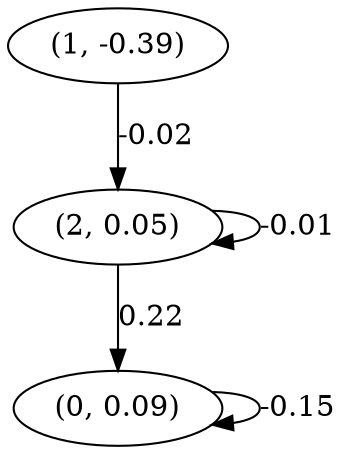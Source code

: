 digraph {
    0 [ label = "(0, 0.09)" ]
    1 [ label = "(1, -0.39)" ]
    2 [ label = "(2, 0.05)" ]
    0 -> 0 [ label = "-0.15" ]
    2 -> 2 [ label = "-0.01" ]
    2 -> 0 [ label = "0.22" ]
    1 -> 2 [ label = "-0.02" ]
}

